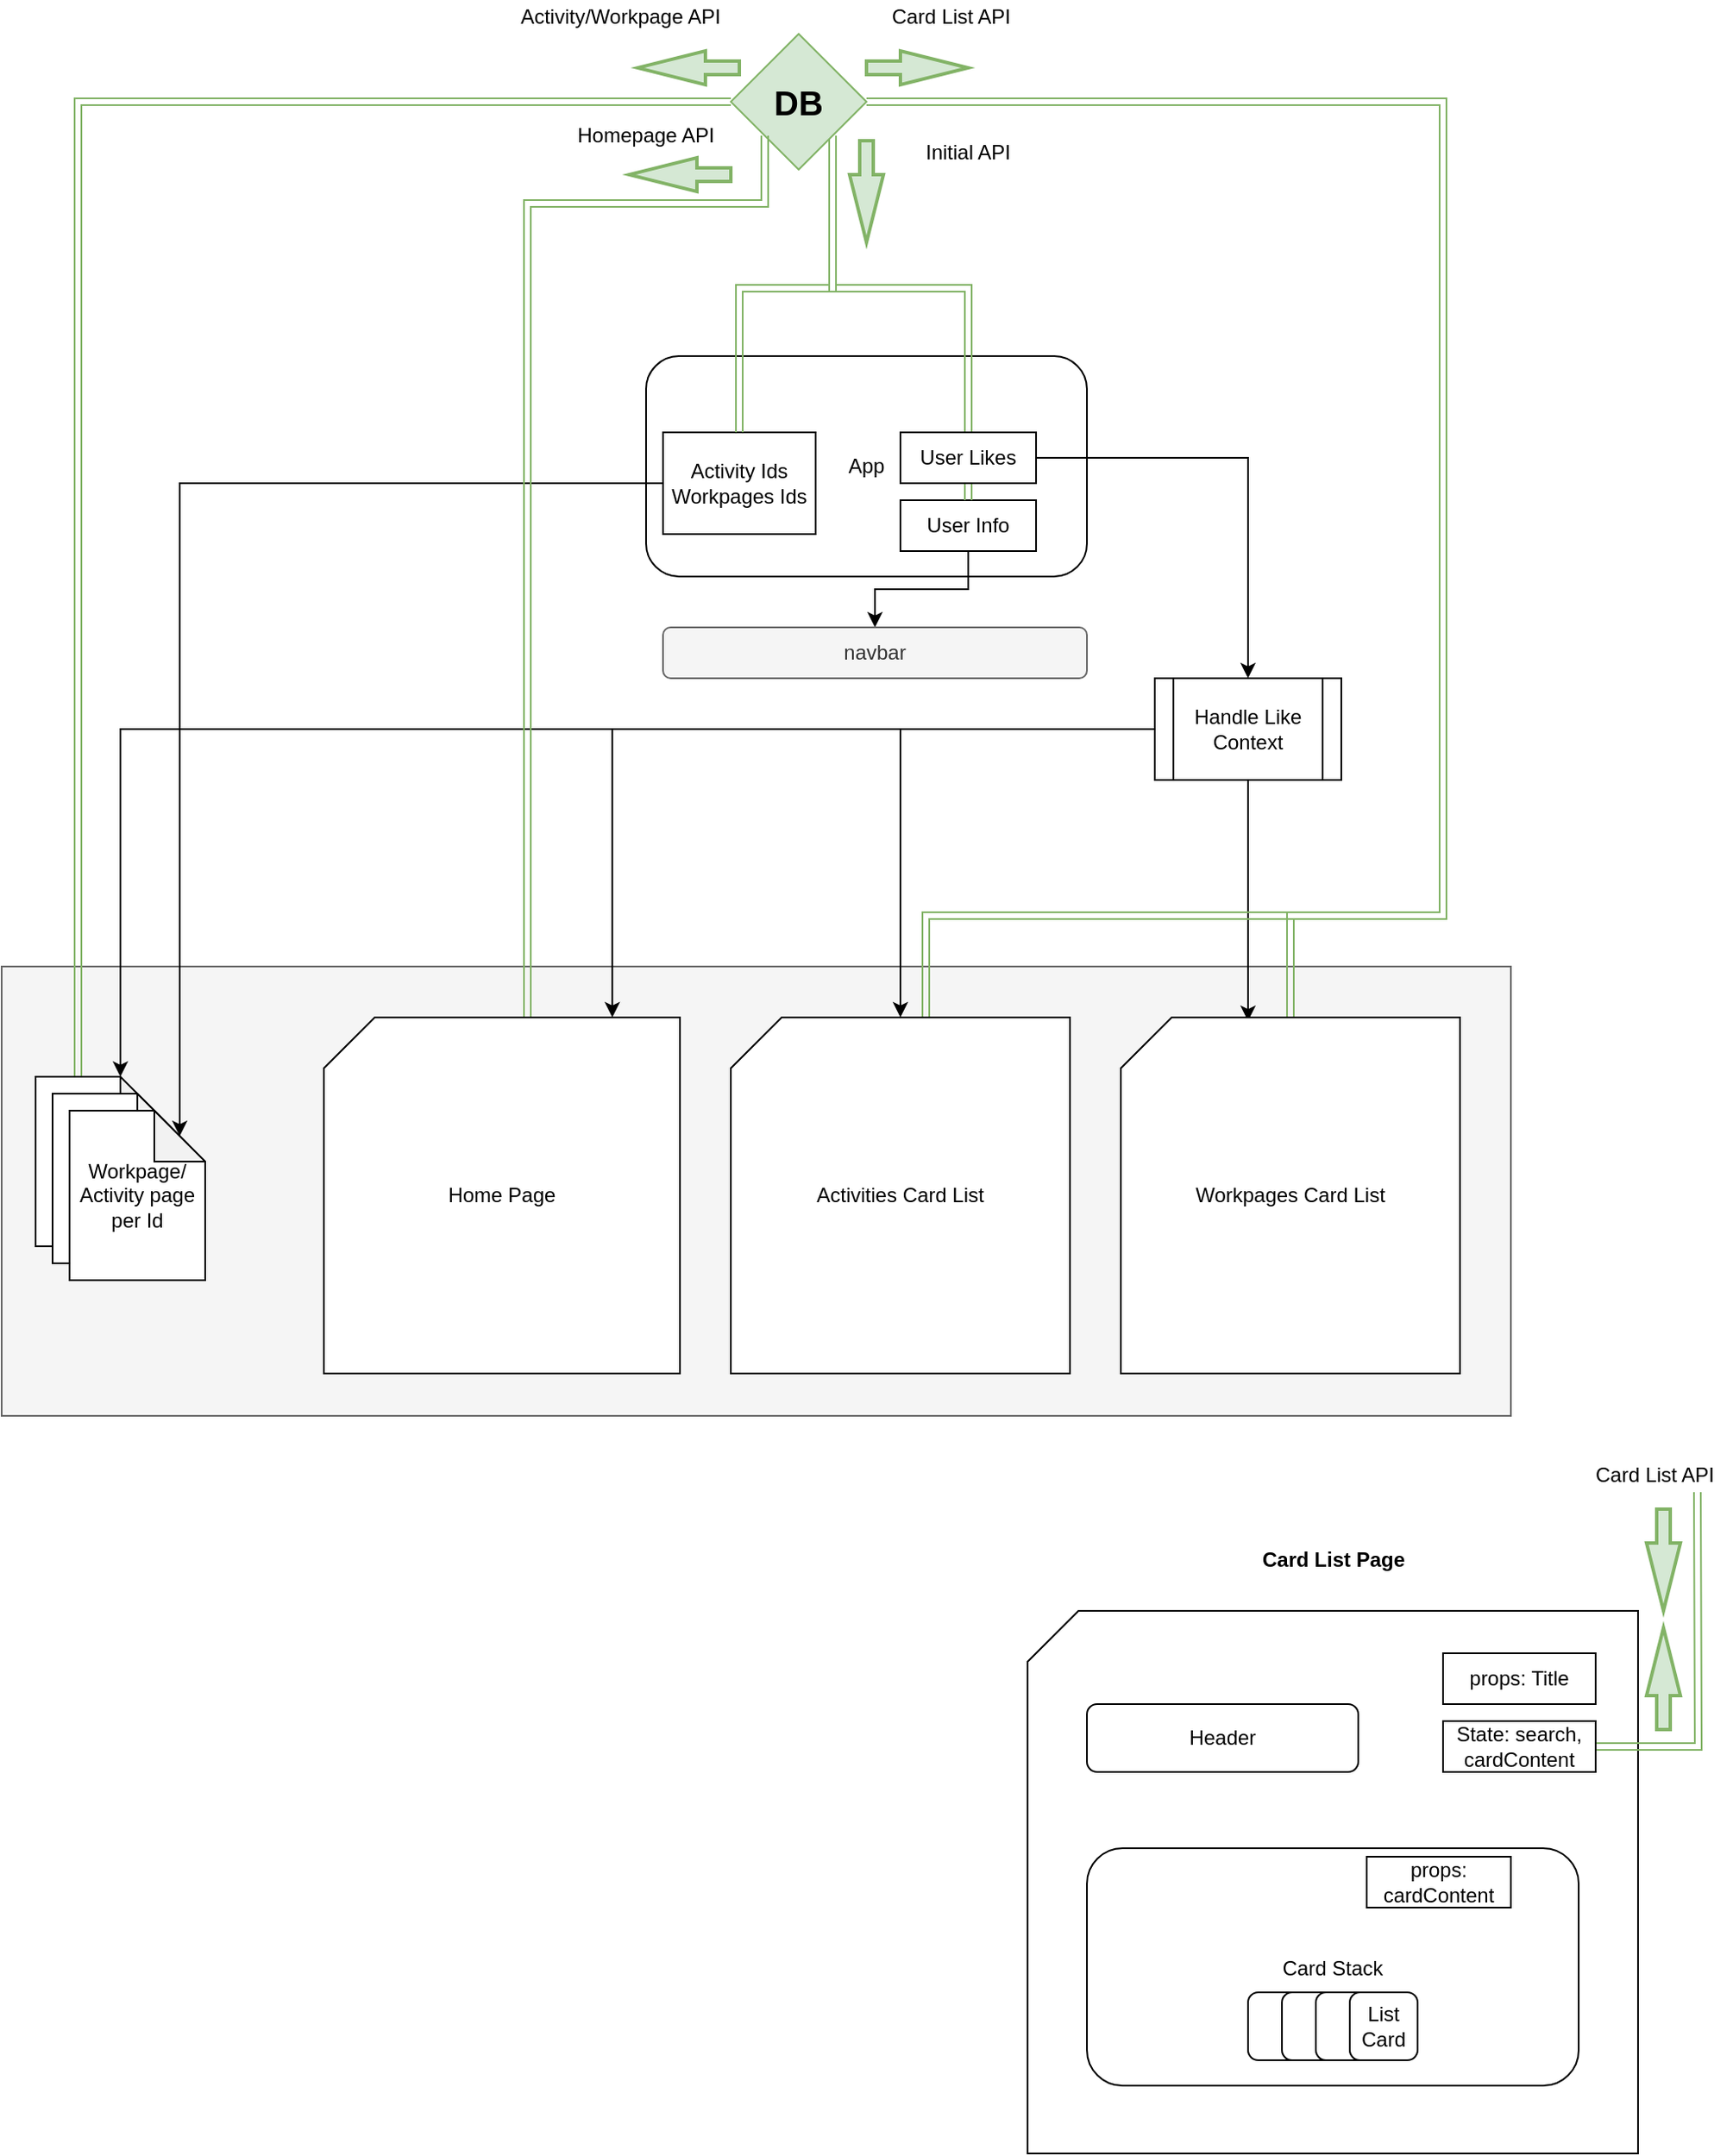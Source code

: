 <mxfile version="12.7.9" type="device" pages="2"><diagram name="Main" id="8ce9d11a-91a2-4d17-14d8-a56ed91bf033"><mxGraphModel dx="1662" dy="766" grid="1" gridSize="10" guides="1" tooltips="1" connect="1" arrows="1" fold="1" page="1" pageScale="1" pageWidth="1100" pageHeight="850" background="#ffffff" math="0" shadow="0"><root><mxCell id="0"/><mxCell id="1" parent="0"/><mxCell id="rCtXsHrSNqCAr_4ob-nR-22" value="" style="rounded=0;whiteSpace=wrap;html=1;fillColor=#f5f5f5;strokeColor=#666666;fontColor=#333333;" parent="1" vertex="1"><mxGeometry x="40" y="600" width="890" height="265" as="geometry"/></mxCell><mxCell id="rCtXsHrSNqCAr_4ob-nR-1" value="App" style="rounded=1;whiteSpace=wrap;html=1;align=center;" parent="1" vertex="1"><mxGeometry x="420" y="240" width="260" height="130" as="geometry"/></mxCell><mxCell id="rCtXsHrSNqCAr_4ob-nR-33" style="edgeStyle=orthogonalEdgeStyle;rounded=0;orthogonalLoop=1;jettySize=auto;html=1;exitX=0;exitY=0.5;exitDx=0;exitDy=0;entryX=0;entryY=0;entryDx=65;entryDy=15;entryPerimeter=0;" parent="1" source="rCtXsHrSNqCAr_4ob-nR-2" target="rCtXsHrSNqCAr_4ob-nR-18" edge="1"><mxGeometry relative="1" as="geometry"/></mxCell><mxCell id="rCtXsHrSNqCAr_4ob-nR-2" value="Activity Ids&lt;br&gt;Workpages Ids" style="rounded=0;whiteSpace=wrap;html=1;" parent="1" vertex="1"><mxGeometry x="430" y="285" width="90" height="60" as="geometry"/></mxCell><mxCell id="qXkAoRf5Oni9OXw2HsEl-5" style="edgeStyle=orthogonalEdgeStyle;shape=link;rounded=0;comic=0;orthogonalLoop=1;jettySize=auto;html=1;exitX=1;exitY=1;exitDx=0;exitDy=0;entryX=0.5;entryY=0;entryDx=0;entryDy=0;shadow=0;strokeColor=#82B366;" parent="1" source="rCtXsHrSNqCAr_4ob-nR-3" target="rCtXsHrSNqCAr_4ob-nR-10" edge="1"><mxGeometry relative="1" as="geometry"><Array as="points"><mxPoint x="530" y="200"/><mxPoint x="610" y="200"/></Array></mxGeometry></mxCell><mxCell id="qXkAoRf5Oni9OXw2HsEl-6" style="edgeStyle=orthogonalEdgeStyle;shape=link;rounded=0;comic=0;orthogonalLoop=1;jettySize=auto;html=1;exitX=1;exitY=1;exitDx=0;exitDy=0;entryX=0.5;entryY=0;entryDx=0;entryDy=0;shadow=0;strokeColor=#82B366;" parent="1" source="rCtXsHrSNqCAr_4ob-nR-3" target="rCtXsHrSNqCAr_4ob-nR-2" edge="1"><mxGeometry relative="1" as="geometry"><Array as="points"><mxPoint x="530" y="200"/><mxPoint x="475" y="200"/></Array></mxGeometry></mxCell><mxCell id="rCtXsHrSNqCAr_4ob-nR-3" value="&lt;b&gt;&lt;font style=&quot;font-size: 20px&quot;&gt;DB&lt;/font&gt;&lt;/b&gt;" style="rhombus;whiteSpace=wrap;html=1;fillColor=#d5e8d4;strokeColor=#82b366;" parent="1" vertex="1"><mxGeometry x="470" y="50" width="80" height="80" as="geometry"/></mxCell><mxCell id="rCtXsHrSNqCAr_4ob-nR-51" style="edgeStyle=orthogonalEdgeStyle;rounded=0;orthogonalLoop=1;jettySize=auto;html=1;exitX=0.5;exitY=1;exitDx=0;exitDy=0;entryX=0.5;entryY=0;entryDx=0;entryDy=0;" parent="1" source="rCtXsHrSNqCAr_4ob-nR-9" target="rCtXsHrSNqCAr_4ob-nR-28" edge="1"><mxGeometry relative="1" as="geometry"/></mxCell><mxCell id="rCtXsHrSNqCAr_4ob-nR-9" value="User Info" style="rounded=0;whiteSpace=wrap;html=1;" parent="1" vertex="1"><mxGeometry x="570" y="325" width="80" height="30" as="geometry"/></mxCell><mxCell id="rCtXsHrSNqCAr_4ob-nR-20" style="edgeStyle=orthogonalEdgeStyle;rounded=0;orthogonalLoop=1;jettySize=auto;html=1;exitX=1;exitY=0.5;exitDx=0;exitDy=0;entryX=0.5;entryY=0;entryDx=0;entryDy=0;" parent="1" source="rCtXsHrSNqCAr_4ob-nR-10" target="rCtXsHrSNqCAr_4ob-nR-15" edge="1"><mxGeometry relative="1" as="geometry"/></mxCell><mxCell id="qXkAoRf5Oni9OXw2HsEl-7" style="edgeStyle=orthogonalEdgeStyle;shape=link;rounded=0;comic=0;orthogonalLoop=1;jettySize=auto;html=1;exitX=0.5;exitY=1;exitDx=0;exitDy=0;entryX=0.5;entryY=0;entryDx=0;entryDy=0;shadow=0;strokeColor=#82B366;" parent="1" source="rCtXsHrSNqCAr_4ob-nR-10" target="rCtXsHrSNqCAr_4ob-nR-9" edge="1"><mxGeometry relative="1" as="geometry"/></mxCell><mxCell id="rCtXsHrSNqCAr_4ob-nR-10" value="User Likes" style="rounded=0;whiteSpace=wrap;html=1;shadow=0;comic=0;glass=0;" parent="1" vertex="1"><mxGeometry x="570" y="285" width="80" height="30" as="geometry"/></mxCell><mxCell id="rCtXsHrSNqCAr_4ob-nR-52" style="edgeStyle=orthogonalEdgeStyle;rounded=0;orthogonalLoop=1;jettySize=auto;html=1;exitX=0;exitY=0.5;exitDx=0;exitDy=0;entryX=0.5;entryY=0;entryDx=0;entryDy=0;entryPerimeter=0;" parent="1" source="rCtXsHrSNqCAr_4ob-nR-15" target="rCtXsHrSNqCAr_4ob-nR-31" edge="1"><mxGeometry relative="1" as="geometry"/></mxCell><mxCell id="rCtXsHrSNqCAr_4ob-nR-53" style="edgeStyle=orthogonalEdgeStyle;rounded=0;orthogonalLoop=1;jettySize=auto;html=1;exitX=0.5;exitY=1;exitDx=0;exitDy=0;entryX=0.375;entryY=0.01;entryDx=0;entryDy=0;entryPerimeter=0;" parent="1" source="rCtXsHrSNqCAr_4ob-nR-15" target="rCtXsHrSNqCAr_4ob-nR-32" edge="1"><mxGeometry relative="1" as="geometry"/></mxCell><mxCell id="rCtXsHrSNqCAr_4ob-nR-54" style="edgeStyle=orthogonalEdgeStyle;rounded=0;orthogonalLoop=1;jettySize=auto;html=1;exitX=0;exitY=0.5;exitDx=0;exitDy=0;entryX=0.81;entryY=0;entryDx=0;entryDy=0;entryPerimeter=0;" parent="1" source="rCtXsHrSNqCAr_4ob-nR-15" target="rCtXsHrSNqCAr_4ob-nR-30" edge="1"><mxGeometry relative="1" as="geometry"/></mxCell><mxCell id="qXkAoRf5Oni9OXw2HsEl-10" style="edgeStyle=orthogonalEdgeStyle;rounded=0;comic=0;orthogonalLoop=1;jettySize=auto;html=1;exitX=0;exitY=0.5;exitDx=0;exitDy=0;entryX=0;entryY=0;entryDx=50;entryDy=0;entryPerimeter=0;shadow=0;strokeColor=#000000;" parent="1" source="rCtXsHrSNqCAr_4ob-nR-15" target="rCtXsHrSNqCAr_4ob-nR-16" edge="1"><mxGeometry relative="1" as="geometry"/></mxCell><mxCell id="rCtXsHrSNqCAr_4ob-nR-15" value="Handle Like Context" style="shape=process;whiteSpace=wrap;html=1;backgroundOutline=1;" parent="1" vertex="1"><mxGeometry x="720" y="430" width="110" height="60" as="geometry"/></mxCell><mxCell id="rCtXsHrSNqCAr_4ob-nR-34" style="edgeStyle=orthogonalEdgeStyle;shape=link;rounded=0;orthogonalLoop=1;jettySize=auto;html=1;exitX=0;exitY=0;exitDx=25;exitDy=0;exitPerimeter=0;entryX=0;entryY=0.5;entryDx=0;entryDy=0;fillColor=#d5e8d4;strokeColor=#82b366;" parent="1" source="rCtXsHrSNqCAr_4ob-nR-16" target="rCtXsHrSNqCAr_4ob-nR-3" edge="1"><mxGeometry relative="1" as="geometry"/></mxCell><mxCell id="rCtXsHrSNqCAr_4ob-nR-16" value="" style="shape=note;whiteSpace=wrap;html=1;backgroundOutline=1;darkOpacity=0.05;" parent="1" vertex="1"><mxGeometry x="60" y="665" width="80" height="100" as="geometry"/></mxCell><mxCell id="rCtXsHrSNqCAr_4ob-nR-17" value="" style="shape=note;whiteSpace=wrap;html=1;backgroundOutline=1;darkOpacity=0.05;" parent="1" vertex="1"><mxGeometry x="70" y="675" width="80" height="100" as="geometry"/></mxCell><mxCell id="rCtXsHrSNqCAr_4ob-nR-18" value="Workpage/ Activity page per Id" style="shape=note;whiteSpace=wrap;html=1;backgroundOutline=1;darkOpacity=0.05;" parent="1" vertex="1"><mxGeometry x="80" y="685" width="80" height="100" as="geometry"/></mxCell><mxCell id="rCtXsHrSNqCAr_4ob-nR-28" value="navbar" style="rounded=1;whiteSpace=wrap;html=1;fillColor=#f5f5f5;strokeColor=#666666;fontColor=#333333;" parent="1" vertex="1"><mxGeometry x="430" y="400" width="250" height="30" as="geometry"/></mxCell><mxCell id="rCtXsHrSNqCAr_4ob-nR-39" style="edgeStyle=orthogonalEdgeStyle;shape=link;rounded=0;orthogonalLoop=1;jettySize=auto;html=1;exitX=0;exitY=0;exitDx=120;exitDy=0;exitPerimeter=0;entryX=0;entryY=1;entryDx=0;entryDy=0;fillColor=#d5e8d4;strokeColor=#82b366;" parent="1" source="rCtXsHrSNqCAr_4ob-nR-30" target="rCtXsHrSNqCAr_4ob-nR-3" edge="1"><mxGeometry relative="1" as="geometry"><Array as="points"><mxPoint x="350" y="150"/><mxPoint x="490" y="150"/></Array></mxGeometry></mxCell><mxCell id="rCtXsHrSNqCAr_4ob-nR-30" value="Home Page" style="shape=card;whiteSpace=wrap;html=1;" parent="1" vertex="1"><mxGeometry x="230" y="630" width="210" height="210" as="geometry"/></mxCell><mxCell id="rCtXsHrSNqCAr_4ob-nR-44" style="edgeStyle=orthogonalEdgeStyle;shape=link;rounded=0;orthogonalLoop=1;jettySize=auto;html=1;exitX=0;exitY=0;exitDx=115;exitDy=0;exitPerimeter=0;fillColor=#d5e8d4;strokeColor=#82b366;" parent="1" source="rCtXsHrSNqCAr_4ob-nR-31" edge="1"><mxGeometry relative="1" as="geometry"><mxPoint x="890" y="450" as="targetPoint"/><Array as="points"><mxPoint x="585" y="570"/><mxPoint x="890" y="570"/></Array></mxGeometry></mxCell><mxCell id="rCtXsHrSNqCAr_4ob-nR-31" value="Activities Card List" style="shape=card;whiteSpace=wrap;html=1;" parent="1" vertex="1"><mxGeometry x="470" y="630" width="200" height="210" as="geometry"/></mxCell><mxCell id="rCtXsHrSNqCAr_4ob-nR-47" style="edgeStyle=orthogonalEdgeStyle;shape=link;rounded=0;orthogonalLoop=1;jettySize=auto;html=1;exitX=0.5;exitY=0;exitDx=0;exitDy=0;exitPerimeter=0;entryX=1;entryY=0.5;entryDx=0;entryDy=0;fillColor=#d5e8d4;strokeColor=#82B366;" parent="1" source="rCtXsHrSNqCAr_4ob-nR-32" target="rCtXsHrSNqCAr_4ob-nR-3" edge="1"><mxGeometry relative="1" as="geometry"><Array as="points"><mxPoint x="800" y="570"/><mxPoint x="890" y="570"/><mxPoint x="890" y="90"/></Array></mxGeometry></mxCell><mxCell id="rCtXsHrSNqCAr_4ob-nR-32" value="Workpages Card List" style="shape=card;whiteSpace=wrap;html=1;" parent="1" vertex="1"><mxGeometry x="700" y="630" width="200" height="210" as="geometry"/></mxCell><mxCell id="rCtXsHrSNqCAr_4ob-nR-37" value="" style="verticalLabelPosition=bottom;verticalAlign=top;html=1;strokeWidth=2;shape=mxgraph.arrows2.arrow;dy=0.6;dx=40;notch=0;rotation=-180;fillColor=#d5e8d4;strokeColor=#82b366;" parent="1" vertex="1"><mxGeometry x="415" y="60" width="60" height="20" as="geometry"/></mxCell><mxCell id="rCtXsHrSNqCAr_4ob-nR-43" value="" style="verticalLabelPosition=bottom;verticalAlign=top;html=1;strokeWidth=2;shape=mxgraph.arrows2.arrow;dy=0.6;dx=40;notch=0;rotation=-180;fillColor=#d5e8d4;strokeColor=#82b366;" parent="1" vertex="1"><mxGeometry x="410" y="123" width="60" height="20" as="geometry"/></mxCell><mxCell id="rCtXsHrSNqCAr_4ob-nR-48" value="" style="verticalLabelPosition=bottom;verticalAlign=top;html=1;strokeWidth=2;shape=mxgraph.arrows2.arrow;dy=0.6;dx=40;notch=0;rotation=0;fillColor=#d5e8d4;strokeColor=#82b366;" parent="1" vertex="1"><mxGeometry x="550" y="60" width="60" height="20" as="geometry"/></mxCell><mxCell id="qXkAoRf5Oni9OXw2HsEl-1" value="Card List API" style="text;html=1;strokeColor=none;fillColor=none;align=center;verticalAlign=middle;whiteSpace=wrap;rounded=0;" parent="1" vertex="1"><mxGeometry x="555" y="30" width="90" height="20" as="geometry"/></mxCell><mxCell id="qXkAoRf5Oni9OXw2HsEl-2" value="Activity/Workpage API" style="text;html=1;strokeColor=none;fillColor=none;align=center;verticalAlign=middle;whiteSpace=wrap;rounded=0;" parent="1" vertex="1"><mxGeometry x="340" y="30" width="130" height="20" as="geometry"/></mxCell><mxCell id="qXkAoRf5Oni9OXw2HsEl-3" value="Homepage API" style="text;html=1;strokeColor=none;fillColor=none;align=center;verticalAlign=middle;whiteSpace=wrap;rounded=0;" parent="1" vertex="1"><mxGeometry x="375" y="100" width="90" height="20" as="geometry"/></mxCell><mxCell id="qXkAoRf5Oni9OXw2HsEl-8" value="" style="verticalLabelPosition=bottom;verticalAlign=top;html=1;strokeWidth=2;shape=mxgraph.arrows2.arrow;dy=0.6;dx=40;notch=0;rotation=90;fillColor=#d5e8d4;strokeColor=#82b366;" parent="1" vertex="1"><mxGeometry x="520" y="133" width="60" height="20" as="geometry"/></mxCell><mxCell id="qXkAoRf5Oni9OXw2HsEl-9" value="Initial API" style="text;html=1;strokeColor=none;fillColor=none;align=center;verticalAlign=middle;whiteSpace=wrap;rounded=0;" parent="1" vertex="1"><mxGeometry x="565" y="110" width="90" height="20" as="geometry"/></mxCell><mxCell id="8Y9n_rFeM93VE2bvt8mT-1" value="" style="shape=card;whiteSpace=wrap;html=1;" parent="1" vertex="1"><mxGeometry x="645" y="980" width="360" height="320" as="geometry"/></mxCell><mxCell id="8Y9n_rFeM93VE2bvt8mT-2" value="&lt;b&gt;Card List Page&lt;/b&gt;" style="text;html=1;strokeColor=none;fillColor=none;align=center;verticalAlign=middle;whiteSpace=wrap;rounded=0;" parent="1" vertex="1"><mxGeometry x="772.5" y="940" width="105" height="20" as="geometry"/></mxCell><mxCell id="8Y9n_rFeM93VE2bvt8mT-3" value="&lt;blockquote style=&quot;text-align: left ; line-height: 100%&quot;&gt;&lt;span&gt;Card Stack&lt;/span&gt;&lt;br&gt;&lt;/blockquote&gt;" style="rounded=1;whiteSpace=wrap;html=1;" parent="1" vertex="1"><mxGeometry x="680" y="1120" width="290" height="140" as="geometry"/></mxCell><mxCell id="8Y9n_rFeM93VE2bvt8mT-7" value="Header" style="rounded=1;whiteSpace=wrap;html=1;" parent="1" vertex="1"><mxGeometry x="680" y="1035" width="160" height="40" as="geometry"/></mxCell><mxCell id="8Y9n_rFeM93VE2bvt8mT-10" value="" style="rounded=1;whiteSpace=wrap;html=1;" parent="1" vertex="1"><mxGeometry x="775" y="1205" width="40" height="40" as="geometry"/></mxCell><mxCell id="8Y9n_rFeM93VE2bvt8mT-11" value="" style="rounded=1;whiteSpace=wrap;html=1;" parent="1" vertex="1"><mxGeometry x="795" y="1205" width="40" height="40" as="geometry"/></mxCell><mxCell id="8Y9n_rFeM93VE2bvt8mT-12" value="" style="rounded=1;whiteSpace=wrap;html=1;" parent="1" vertex="1"><mxGeometry x="815" y="1205" width="40" height="40" as="geometry"/></mxCell><mxCell id="8Y9n_rFeM93VE2bvt8mT-13" value="List Card" style="rounded=1;whiteSpace=wrap;html=1;" parent="1" vertex="1"><mxGeometry x="835" y="1205" width="40" height="40" as="geometry"/></mxCell><mxCell id="8Y9n_rFeM93VE2bvt8mT-16" value="props: Title" style="rounded=0;whiteSpace=wrap;html=1;shadow=0;glass=0;comic=0;" parent="1" vertex="1"><mxGeometry x="890" y="1005" width="90" height="30" as="geometry"/></mxCell><mxCell id="8Y9n_rFeM93VE2bvt8mT-18" style="edgeStyle=orthogonalEdgeStyle;shape=link;rounded=0;orthogonalLoop=1;jettySize=auto;html=1;exitX=1;exitY=0.5;exitDx=0;exitDy=0;fillColor=#d5e8d4;strokeColor=#82b366;" parent="1" source="8Y9n_rFeM93VE2bvt8mT-17" edge="1"><mxGeometry relative="1" as="geometry"><mxPoint x="1040" y="910" as="targetPoint"/></mxGeometry></mxCell><mxCell id="8Y9n_rFeM93VE2bvt8mT-17" value="State: search, cardContent" style="rounded=0;whiteSpace=wrap;html=1;shadow=0;glass=0;comic=0;" parent="1" vertex="1"><mxGeometry x="890" y="1045" width="90" height="30" as="geometry"/></mxCell><mxCell id="8Y9n_rFeM93VE2bvt8mT-19" value="" style="verticalLabelPosition=bottom;verticalAlign=top;html=1;strokeWidth=2;shape=mxgraph.arrows2.arrow;dy=0.6;dx=40;notch=0;rotation=-90;fillColor=#d5e8d4;strokeColor=#82b366;" parent="1" vertex="1"><mxGeometry x="990" y="1010" width="60" height="20" as="geometry"/></mxCell><mxCell id="8Y9n_rFeM93VE2bvt8mT-20" value="Card List API" style="text;html=1;strokeColor=none;fillColor=none;align=center;verticalAlign=middle;whiteSpace=wrap;rounded=0;" parent="1" vertex="1"><mxGeometry x="970" y="890" width="90" height="20" as="geometry"/></mxCell><mxCell id="8Y9n_rFeM93VE2bvt8mT-21" value="" style="verticalLabelPosition=bottom;verticalAlign=top;html=1;strokeWidth=2;shape=mxgraph.arrows2.arrow;dy=0.6;dx=40;notch=0;rotation=90;fillColor=#d5e8d4;strokeColor=#82b366;" parent="1" vertex="1"><mxGeometry x="990" y="940" width="60" height="20" as="geometry"/></mxCell><mxCell id="7fVaI9_gIMhClSzv_YfH-1" value="props:&lt;br&gt;cardContent" style="rounded=0;whiteSpace=wrap;html=1;" parent="1" vertex="1"><mxGeometry x="845" y="1125" width="85" height="30" as="geometry"/></mxCell></root></mxGraphModel></diagram><diagram id="spu1PGYwD-ShMhT18Y0g" name="Workpage/activity list"><mxGraphModel dx="1662" dy="766" grid="1" gridSize="10" guides="1" tooltips="1" connect="1" arrows="1" fold="1" page="1" pageScale="1" pageWidth="850" pageHeight="1100" math="0" shadow="0"><root><mxCell id="urAnxik21b6mgA3TNJtm-0"/><mxCell id="urAnxik21b6mgA3TNJtm-1" parent="urAnxik21b6mgA3TNJtm-0"/></root></mxGraphModel></diagram></mxfile>